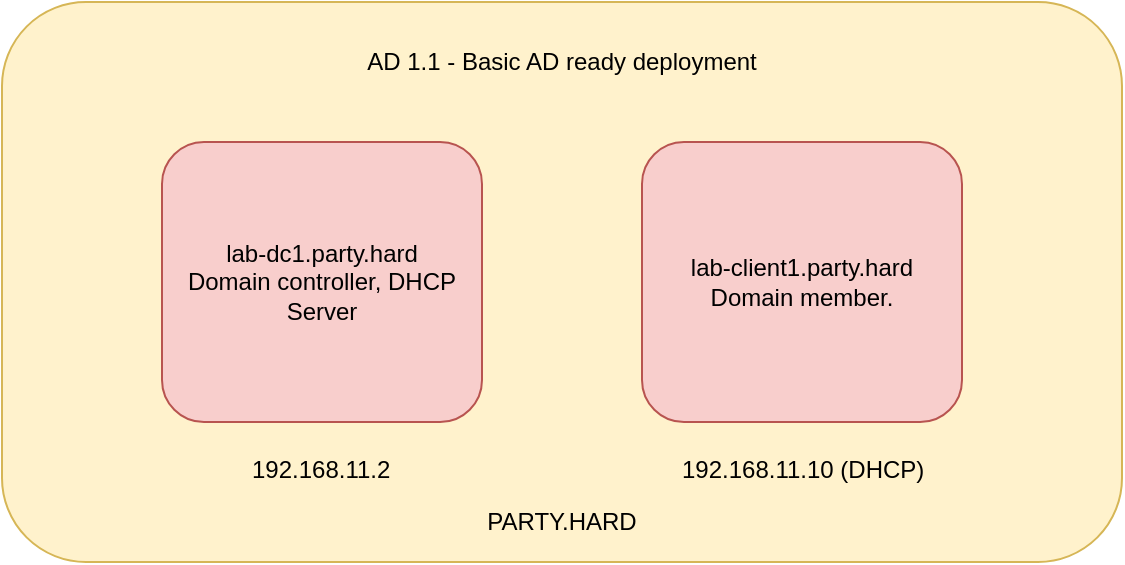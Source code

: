 <mxfile version="12.8.1" type="device"><diagram id="WRh_lZC7ZN-HsXl7I7hR" name="Page-1"><mxGraphModel dx="782" dy="420" grid="1" gridSize="10" guides="1" tooltips="1" connect="1" arrows="1" fold="1" page="1" pageScale="1" pageWidth="827" pageHeight="1169" math="0" shadow="0"><root><mxCell id="0"/><mxCell id="1" parent="0"/><mxCell id="bDUlGHDTjizgXgXH1n2G-1" value="" style="rounded=1;whiteSpace=wrap;html=1;align=center;fillColor=#fff2cc;strokeColor=#d6b656;" parent="1" vertex="1"><mxGeometry x="120" y="40" width="560" height="280" as="geometry"/></mxCell><mxCell id="bDUlGHDTjizgXgXH1n2G-2" value="PARTY.HARD" style="text;html=1;strokeColor=none;fillColor=none;align=center;verticalAlign=middle;whiteSpace=wrap;rounded=0;" parent="1" vertex="1"><mxGeometry x="380" y="290" width="40" height="20" as="geometry"/></mxCell><mxCell id="bDUlGHDTjizgXgXH1n2G-3" value="lab-dc1.party.hard&lt;br&gt;Domain controller, DHCP Server" style="rounded=1;whiteSpace=wrap;html=1;fillColor=#f8cecc;strokeColor=#b85450;" parent="1" vertex="1"><mxGeometry x="200" y="110" width="160" height="140" as="geometry"/></mxCell><mxCell id="bDUlGHDTjizgXgXH1n2G-4" value="lab-client1.party.hard&lt;br&gt;Domain member." style="rounded=1;whiteSpace=wrap;html=1;fillColor=#f8cecc;strokeColor=#b85450;" parent="1" vertex="1"><mxGeometry x="440" y="110" width="160" height="140" as="geometry"/></mxCell><mxCell id="bDUlGHDTjizgXgXH1n2G-6" value="192.168.11.2" style="text;html=1;" parent="1" vertex="1"><mxGeometry x="242.5" y="260" width="75" height="30" as="geometry"/></mxCell><mxCell id="bDUlGHDTjizgXgXH1n2G-7" value="192.168.11.10 (DHCP)" style="text;html=1;" parent="1" vertex="1"><mxGeometry x="457.5" y="260" width="125" height="30" as="geometry"/></mxCell><mxCell id="2CT-vMC1OJJdtq93esUk-1" value="AD 1.1 - Basic AD ready deployment" style="text;html=1;strokeColor=none;fillColor=none;align=center;verticalAlign=middle;whiteSpace=wrap;rounded=0;" vertex="1" parent="1"><mxGeometry x="290" y="60" width="220" height="20" as="geometry"/></mxCell></root></mxGraphModel></diagram></mxfile>